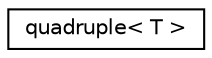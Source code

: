 digraph "Graphical Class Hierarchy"
{
 // LATEX_PDF_SIZE
  edge [fontname="Helvetica",fontsize="10",labelfontname="Helvetica",labelfontsize="10"];
  node [fontname="Helvetica",fontsize="10",shape=record];
  rankdir="LR";
  Node0 [label="quadruple\< T \>",height=0.2,width=0.4,color="black", fillcolor="white", style="filled",URL="$classpFlow_1_1quadruple.html",tooltip=" "];
}
